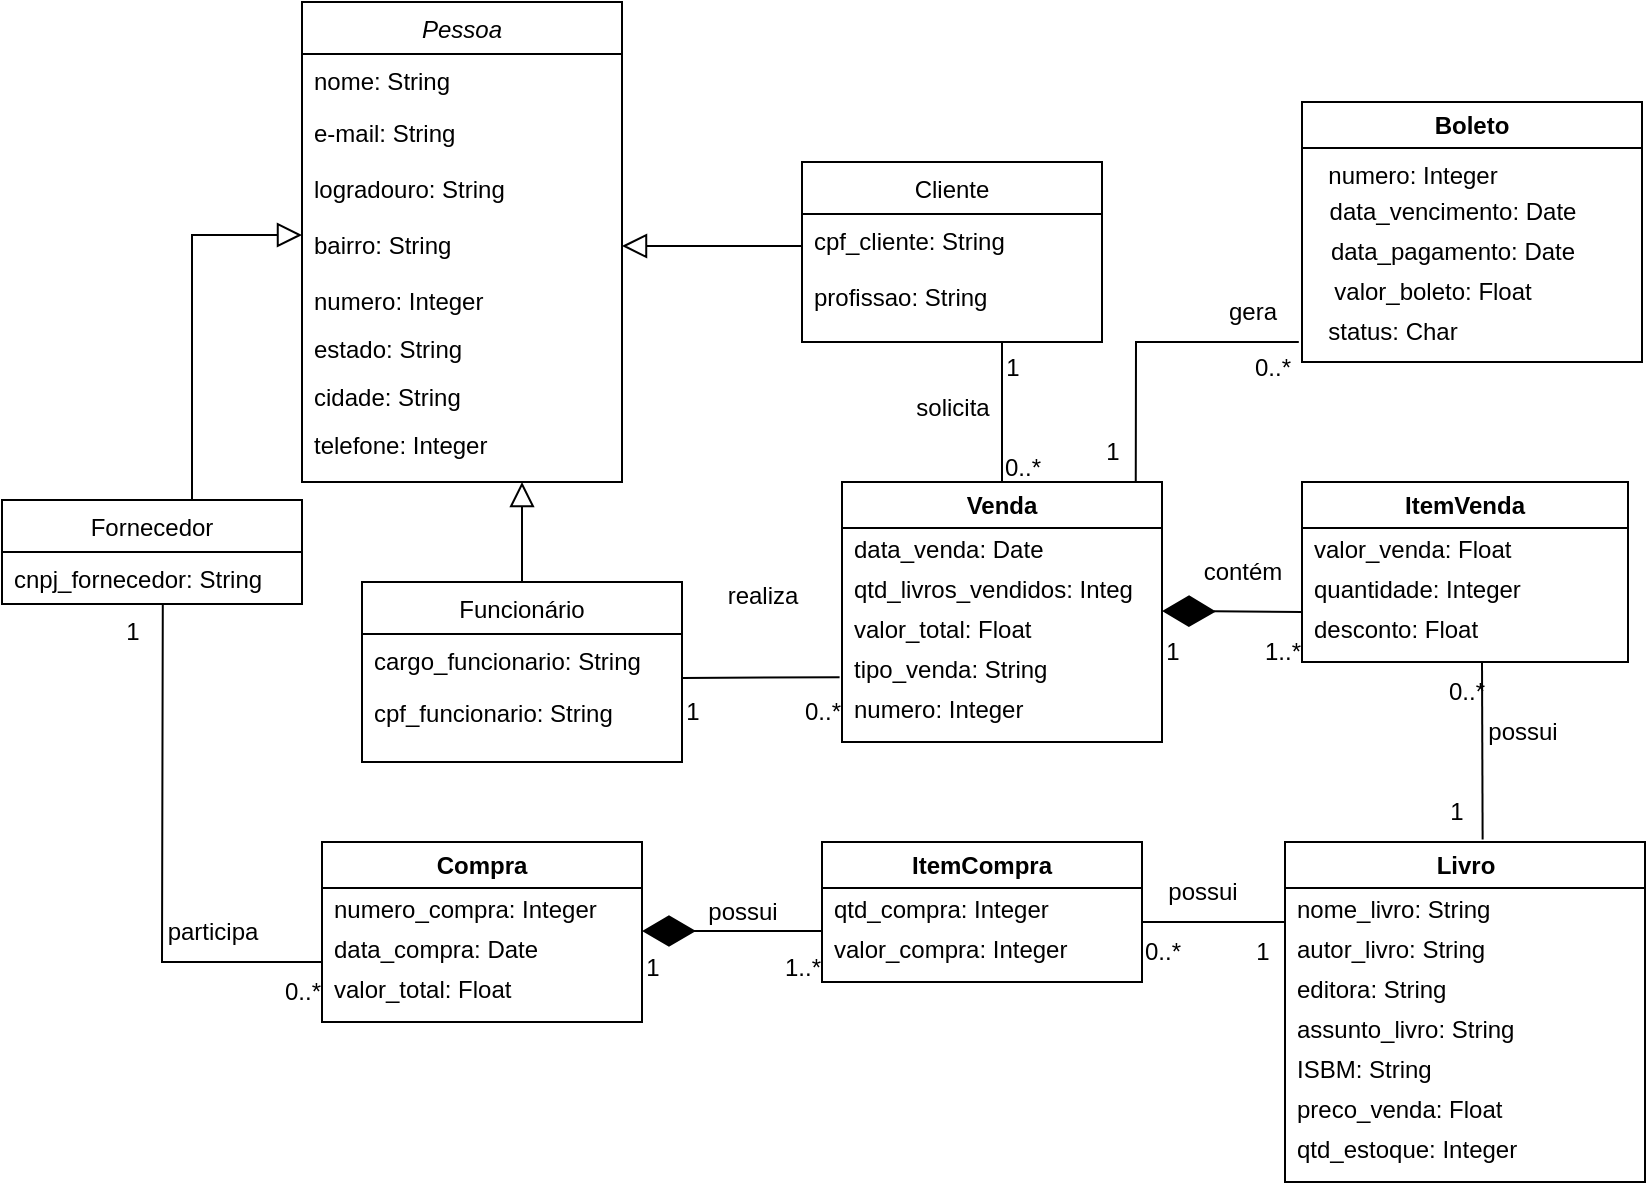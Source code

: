 <mxfile version="21.7.1" type="github">
  <diagram id="C5RBs43oDa-KdzZeNtuy" name="Page-1">
    <mxGraphModel dx="1290" dy="1735" grid="1" gridSize="10" guides="1" tooltips="1" connect="1" arrows="1" fold="1" page="1" pageScale="1" pageWidth="827" pageHeight="1169" math="0" shadow="0">
      <root>
        <mxCell id="WIyWlLk6GJQsqaUBKTNV-0" />
        <mxCell id="WIyWlLk6GJQsqaUBKTNV-1" parent="WIyWlLk6GJQsqaUBKTNV-0" />
        <mxCell id="zkfFHV4jXpPFQw0GAbJ--0" value="Pessoa" style="swimlane;fontStyle=2;align=center;verticalAlign=top;childLayout=stackLayout;horizontal=1;startSize=26;horizontalStack=0;resizeParent=1;resizeLast=0;collapsible=1;marginBottom=0;rounded=0;shadow=0;strokeWidth=1;" parent="WIyWlLk6GJQsqaUBKTNV-1" vertex="1">
          <mxGeometry x="150" y="-40" width="160" height="240" as="geometry">
            <mxRectangle x="230" y="140" width="160" height="26" as="alternateBounds" />
          </mxGeometry>
        </mxCell>
        <mxCell id="8dxnfPyvJ1v5oPELOGiW-13" value="nome: String" style="text;align=left;verticalAlign=top;spacingLeft=4;spacingRight=4;overflow=hidden;rotatable=0;points=[[0,0.5],[1,0.5]];portConstraint=eastwest;" vertex="1" parent="zkfFHV4jXpPFQw0GAbJ--0">
          <mxGeometry y="26" width="160" height="26" as="geometry" />
        </mxCell>
        <mxCell id="8dxnfPyvJ1v5oPELOGiW-15" value="e-mail: String" style="text;align=left;verticalAlign=top;spacingLeft=4;spacingRight=4;overflow=hidden;rotatable=0;points=[[0,0.5],[1,0.5]];portConstraint=eastwest;rounded=0;shadow=0;html=0;" vertex="1" parent="zkfFHV4jXpPFQw0GAbJ--0">
          <mxGeometry y="52" width="160" height="28" as="geometry" />
        </mxCell>
        <mxCell id="8dxnfPyvJ1v5oPELOGiW-14" value="logradouro: String" style="text;align=left;verticalAlign=top;spacingLeft=4;spacingRight=4;overflow=hidden;rotatable=0;points=[[0,0.5],[1,0.5]];portConstraint=eastwest;rounded=0;shadow=0;html=0;" vertex="1" parent="zkfFHV4jXpPFQw0GAbJ--0">
          <mxGeometry y="80" width="160" height="28" as="geometry" />
        </mxCell>
        <mxCell id="8dxnfPyvJ1v5oPELOGiW-121" value="bairro: String" style="text;align=left;verticalAlign=top;spacingLeft=4;spacingRight=4;overflow=hidden;rotatable=0;points=[[0,0.5],[1,0.5]];portConstraint=eastwest;rounded=0;shadow=0;html=0;" vertex="1" parent="zkfFHV4jXpPFQw0GAbJ--0">
          <mxGeometry y="108" width="160" height="28" as="geometry" />
        </mxCell>
        <mxCell id="8dxnfPyvJ1v5oPELOGiW-16" value="numero: Integer" style="text;align=left;verticalAlign=top;spacingLeft=4;spacingRight=4;overflow=hidden;rotatable=0;points=[[0,0.5],[1,0.5]];portConstraint=eastwest;rounded=0;shadow=0;html=0;" vertex="1" parent="zkfFHV4jXpPFQw0GAbJ--0">
          <mxGeometry y="136" width="160" height="24" as="geometry" />
        </mxCell>
        <mxCell id="8dxnfPyvJ1v5oPELOGiW-123" value="estado: String" style="text;align=left;verticalAlign=top;spacingLeft=4;spacingRight=4;overflow=hidden;rotatable=0;points=[[0,0.5],[1,0.5]];portConstraint=eastwest;rounded=0;shadow=0;html=0;" vertex="1" parent="zkfFHV4jXpPFQw0GAbJ--0">
          <mxGeometry y="160" width="160" height="24" as="geometry" />
        </mxCell>
        <mxCell id="8dxnfPyvJ1v5oPELOGiW-124" value="cidade: String" style="text;align=left;verticalAlign=top;spacingLeft=4;spacingRight=4;overflow=hidden;rotatable=0;points=[[0,0.5],[1,0.5]];portConstraint=eastwest;rounded=0;shadow=0;html=0;" vertex="1" parent="zkfFHV4jXpPFQw0GAbJ--0">
          <mxGeometry y="184" width="160" height="24" as="geometry" />
        </mxCell>
        <mxCell id="8dxnfPyvJ1v5oPELOGiW-125" value="telefone: Integer" style="text;align=left;verticalAlign=top;spacingLeft=4;spacingRight=4;overflow=hidden;rotatable=0;points=[[0,0.5],[1,0.5]];portConstraint=eastwest;rounded=0;shadow=0;html=0;" vertex="1" parent="zkfFHV4jXpPFQw0GAbJ--0">
          <mxGeometry y="208" width="160" height="24" as="geometry" />
        </mxCell>
        <mxCell id="zkfFHV4jXpPFQw0GAbJ--6" value="Cliente" style="swimlane;fontStyle=0;align=center;verticalAlign=top;childLayout=stackLayout;horizontal=1;startSize=26;horizontalStack=0;resizeParent=1;resizeLast=0;collapsible=1;marginBottom=0;rounded=0;shadow=0;strokeWidth=1;" parent="WIyWlLk6GJQsqaUBKTNV-1" vertex="1">
          <mxGeometry x="400" y="40" width="150" height="90" as="geometry">
            <mxRectangle x="130" y="380" width="160" height="26" as="alternateBounds" />
          </mxGeometry>
        </mxCell>
        <mxCell id="8dxnfPyvJ1v5oPELOGiW-11" value="cpf_cliente: String" style="text;align=left;verticalAlign=top;spacingLeft=4;spacingRight=4;overflow=hidden;rotatable=0;points=[[0,0.5],[1,0.5]];portConstraint=eastwest;rounded=0;shadow=0;html=0;" vertex="1" parent="zkfFHV4jXpPFQw0GAbJ--6">
          <mxGeometry y="26" width="150" height="28" as="geometry" />
        </mxCell>
        <mxCell id="8dxnfPyvJ1v5oPELOGiW-9" value="profissao: String" style="text;align=left;verticalAlign=top;spacingLeft=4;spacingRight=4;overflow=hidden;rotatable=0;points=[[0,0.5],[1,0.5]];portConstraint=eastwest;rounded=0;shadow=0;html=0;" vertex="1" parent="zkfFHV4jXpPFQw0GAbJ--6">
          <mxGeometry y="54" width="150" height="28" as="geometry" />
        </mxCell>
        <mxCell id="zkfFHV4jXpPFQw0GAbJ--12" value="" style="endArrow=block;endSize=10;endFill=0;shadow=0;strokeWidth=1;rounded=0;edgeStyle=elbowEdgeStyle;elbow=vertical;exitX=0.5;exitY=0;exitDx=0;exitDy=0;" parent="WIyWlLk6GJQsqaUBKTNV-1" edge="1">
          <mxGeometry width="160" relative="1" as="geometry">
            <mxPoint x="95" y="209.5" as="sourcePoint" />
            <mxPoint x="150" y="76.5" as="targetPoint" />
            <Array as="points">
              <mxPoint x="120" y="76.5" />
            </Array>
          </mxGeometry>
        </mxCell>
        <mxCell id="zkfFHV4jXpPFQw0GAbJ--13" value="Funcionário" style="swimlane;fontStyle=0;align=center;verticalAlign=top;childLayout=stackLayout;horizontal=1;startSize=26;horizontalStack=0;resizeParent=1;resizeLast=0;collapsible=1;marginBottom=0;rounded=0;shadow=0;strokeWidth=1;" parent="WIyWlLk6GJQsqaUBKTNV-1" vertex="1">
          <mxGeometry x="180" y="250" width="160" height="90" as="geometry">
            <mxRectangle x="340" y="380" width="170" height="26" as="alternateBounds" />
          </mxGeometry>
        </mxCell>
        <mxCell id="zkfFHV4jXpPFQw0GAbJ--14" value="cargo_funcionario: String" style="text;align=left;verticalAlign=top;spacingLeft=4;spacingRight=4;overflow=hidden;rotatable=0;points=[[0,0.5],[1,0.5]];portConstraint=eastwest;" parent="zkfFHV4jXpPFQw0GAbJ--13" vertex="1">
          <mxGeometry y="26" width="160" height="26" as="geometry" />
        </mxCell>
        <mxCell id="8dxnfPyvJ1v5oPELOGiW-18" value="cpf_funcionario: String" style="text;align=left;verticalAlign=top;spacingLeft=4;spacingRight=4;overflow=hidden;rotatable=0;points=[[0,0.5],[1,0.5]];portConstraint=eastwest;" vertex="1" parent="zkfFHV4jXpPFQw0GAbJ--13">
          <mxGeometry y="52" width="160" height="28" as="geometry" />
        </mxCell>
        <mxCell id="zkfFHV4jXpPFQw0GAbJ--16" value="" style="endArrow=block;endSize=10;endFill=0;shadow=0;strokeWidth=1;rounded=0;edgeStyle=elbowEdgeStyle;elbow=vertical;" parent="WIyWlLk6GJQsqaUBKTNV-1" source="zkfFHV4jXpPFQw0GAbJ--13" target="zkfFHV4jXpPFQw0GAbJ--0" edge="1">
          <mxGeometry width="160" relative="1" as="geometry">
            <mxPoint x="140" y="263" as="sourcePoint" />
            <mxPoint x="240" y="161" as="targetPoint" />
            <Array as="points">
              <mxPoint x="270" y="170" />
            </Array>
          </mxGeometry>
        </mxCell>
        <mxCell id="zkfFHV4jXpPFQw0GAbJ--17" value="Fornecedor" style="swimlane;fontStyle=0;align=center;verticalAlign=top;childLayout=stackLayout;horizontal=1;startSize=26;horizontalStack=0;resizeParent=1;resizeLast=0;collapsible=1;marginBottom=0;rounded=0;shadow=0;strokeWidth=1;" parent="WIyWlLk6GJQsqaUBKTNV-1" vertex="1">
          <mxGeometry y="209" width="150" height="52" as="geometry">
            <mxRectangle x="550" y="140" width="160" height="26" as="alternateBounds" />
          </mxGeometry>
        </mxCell>
        <mxCell id="zkfFHV4jXpPFQw0GAbJ--18" value="cnpj_fornecedor: String" style="text;align=left;verticalAlign=top;spacingLeft=4;spacingRight=4;overflow=hidden;rotatable=0;points=[[0,0.5],[1,0.5]];portConstraint=eastwest;" parent="zkfFHV4jXpPFQw0GAbJ--17" vertex="1">
          <mxGeometry y="26" width="150" height="26" as="geometry" />
        </mxCell>
        <mxCell id="8dxnfPyvJ1v5oPELOGiW-19" value="Livro" style="swimlane;whiteSpace=wrap;html=1;startSize=23;" vertex="1" parent="WIyWlLk6GJQsqaUBKTNV-1">
          <mxGeometry x="641.5" y="380" width="180" height="170" as="geometry" />
        </mxCell>
        <mxCell id="8dxnfPyvJ1v5oPELOGiW-21" value="nome_livro: String" style="text;align=left;verticalAlign=top;spacingLeft=4;spacingRight=4;overflow=hidden;rotatable=0;points=[[0,0.5],[1,0.5]];portConstraint=eastwest;rounded=0;shadow=0;html=0;" vertex="1" parent="8dxnfPyvJ1v5oPELOGiW-19">
          <mxGeometry y="20" width="150" height="28" as="geometry" />
        </mxCell>
        <mxCell id="8dxnfPyvJ1v5oPELOGiW-22" value="autor_livro: String" style="text;align=left;verticalAlign=top;spacingLeft=4;spacingRight=4;overflow=hidden;rotatable=0;points=[[0,0.5],[1,0.5]];portConstraint=eastwest;rounded=0;shadow=0;html=0;" vertex="1" parent="8dxnfPyvJ1v5oPELOGiW-19">
          <mxGeometry y="40" width="150" height="28" as="geometry" />
        </mxCell>
        <mxCell id="8dxnfPyvJ1v5oPELOGiW-23" value="editora: String" style="text;align=left;verticalAlign=top;spacingLeft=4;spacingRight=4;overflow=hidden;rotatable=0;points=[[0,0.5],[1,0.5]];portConstraint=eastwest;rounded=0;shadow=0;html=0;" vertex="1" parent="8dxnfPyvJ1v5oPELOGiW-19">
          <mxGeometry y="60" width="150" height="28" as="geometry" />
        </mxCell>
        <mxCell id="8dxnfPyvJ1v5oPELOGiW-24" value="assunto_livro: String" style="text;align=left;verticalAlign=top;spacingLeft=4;spacingRight=4;overflow=hidden;rotatable=0;points=[[0,0.5],[1,0.5]];portConstraint=eastwest;rounded=0;shadow=0;html=0;" vertex="1" parent="8dxnfPyvJ1v5oPELOGiW-19">
          <mxGeometry y="80" width="150" height="28" as="geometry" />
        </mxCell>
        <mxCell id="8dxnfPyvJ1v5oPELOGiW-25" value="ISBM: String" style="text;align=left;verticalAlign=top;spacingLeft=4;spacingRight=4;overflow=hidden;rotatable=0;points=[[0,0.5],[1,0.5]];portConstraint=eastwest;rounded=0;shadow=0;html=0;" vertex="1" parent="8dxnfPyvJ1v5oPELOGiW-19">
          <mxGeometry y="100" width="150" height="28" as="geometry" />
        </mxCell>
        <mxCell id="8dxnfPyvJ1v5oPELOGiW-27" value="preco_venda: Float" style="text;align=left;verticalAlign=top;spacingLeft=4;spacingRight=4;overflow=hidden;rotatable=0;points=[[0,0.5],[1,0.5]];portConstraint=eastwest;rounded=0;shadow=0;html=0;" vertex="1" parent="8dxnfPyvJ1v5oPELOGiW-19">
          <mxGeometry y="120" width="150" height="28" as="geometry" />
        </mxCell>
        <mxCell id="8dxnfPyvJ1v5oPELOGiW-28" value="qtd_estoque: Integer" style="text;align=left;verticalAlign=top;spacingLeft=4;spacingRight=4;overflow=hidden;rotatable=0;points=[[0,0.5],[1,0.5]];portConstraint=eastwest;rounded=0;shadow=0;html=0;" vertex="1" parent="8dxnfPyvJ1v5oPELOGiW-19">
          <mxGeometry y="140" width="150" height="28" as="geometry" />
        </mxCell>
        <mxCell id="8dxnfPyvJ1v5oPELOGiW-29" value="Venda" style="swimlane;whiteSpace=wrap;html=1;" vertex="1" parent="WIyWlLk6GJQsqaUBKTNV-1">
          <mxGeometry x="420" y="200" width="160" height="130" as="geometry" />
        </mxCell>
        <mxCell id="8dxnfPyvJ1v5oPELOGiW-30" value="data_venda: Date" style="text;align=left;verticalAlign=top;spacingLeft=4;spacingRight=4;overflow=hidden;rotatable=0;points=[[0,0.5],[1,0.5]];portConstraint=eastwest;rounded=0;shadow=0;html=0;" vertex="1" parent="8dxnfPyvJ1v5oPELOGiW-29">
          <mxGeometry y="20" width="150" height="28" as="geometry" />
        </mxCell>
        <mxCell id="8dxnfPyvJ1v5oPELOGiW-33" value="qtd_livros_vendidos: Integer&#xa;" style="text;align=left;verticalAlign=top;spacingLeft=4;spacingRight=4;overflow=hidden;rotatable=0;points=[[0,0.5],[1,0.5]];portConstraint=eastwest;rounded=0;shadow=0;html=0;" vertex="1" parent="8dxnfPyvJ1v5oPELOGiW-29">
          <mxGeometry y="40" width="150" height="28" as="geometry" />
        </mxCell>
        <mxCell id="8dxnfPyvJ1v5oPELOGiW-34" value="valor_total: Float" style="text;align=left;verticalAlign=top;spacingLeft=4;spacingRight=4;overflow=hidden;rotatable=0;points=[[0,0.5],[1,0.5]];portConstraint=eastwest;rounded=0;shadow=0;html=0;" vertex="1" parent="8dxnfPyvJ1v5oPELOGiW-29">
          <mxGeometry y="60" width="150" height="28" as="geometry" />
        </mxCell>
        <mxCell id="8dxnfPyvJ1v5oPELOGiW-35" value="tipo_venda: String" style="text;align=left;verticalAlign=top;spacingLeft=4;spacingRight=4;overflow=hidden;rotatable=0;points=[[0,0.5],[1,0.5]];portConstraint=eastwest;rounded=0;shadow=0;html=0;" vertex="1" parent="8dxnfPyvJ1v5oPELOGiW-29">
          <mxGeometry y="80" width="150" height="28" as="geometry" />
        </mxCell>
        <mxCell id="8dxnfPyvJ1v5oPELOGiW-36" value="numero: Integer" style="text;align=left;verticalAlign=top;spacingLeft=4;spacingRight=4;overflow=hidden;rotatable=0;points=[[0,0.5],[1,0.5]];portConstraint=eastwest;rounded=0;shadow=0;html=0;" vertex="1" parent="8dxnfPyvJ1v5oPELOGiW-29">
          <mxGeometry y="100" width="150" height="28" as="geometry" />
        </mxCell>
        <mxCell id="8dxnfPyvJ1v5oPELOGiW-37" value="ItemVenda" style="swimlane;whiteSpace=wrap;html=1;" vertex="1" parent="WIyWlLk6GJQsqaUBKTNV-1">
          <mxGeometry x="650" y="200" width="163" height="90" as="geometry" />
        </mxCell>
        <mxCell id="8dxnfPyvJ1v5oPELOGiW-38" value="valor_venda: Float" style="text;align=left;verticalAlign=top;spacingLeft=4;spacingRight=4;overflow=hidden;rotatable=0;points=[[0,0.5],[1,0.5]];portConstraint=eastwest;rounded=0;shadow=0;html=0;" vertex="1" parent="8dxnfPyvJ1v5oPELOGiW-37">
          <mxGeometry y="20" width="150" height="28" as="geometry" />
        </mxCell>
        <mxCell id="8dxnfPyvJ1v5oPELOGiW-39" value="quantidade: Integer" style="text;align=left;verticalAlign=top;spacingLeft=4;spacingRight=4;overflow=hidden;rotatable=0;points=[[0,0.5],[1,0.5]];portConstraint=eastwest;rounded=0;shadow=0;html=0;" vertex="1" parent="8dxnfPyvJ1v5oPELOGiW-37">
          <mxGeometry y="40" width="150" height="28" as="geometry" />
        </mxCell>
        <mxCell id="8dxnfPyvJ1v5oPELOGiW-42" value="desconto: Float" style="text;align=left;verticalAlign=top;spacingLeft=4;spacingRight=4;overflow=hidden;rotatable=0;points=[[0,0.5],[1,0.5]];portConstraint=eastwest;rounded=0;shadow=0;html=0;" vertex="1" parent="8dxnfPyvJ1v5oPELOGiW-37">
          <mxGeometry y="60" width="150" height="28" as="geometry" />
        </mxCell>
        <mxCell id="8dxnfPyvJ1v5oPELOGiW-41" value="" style="endArrow=block;endSize=10;endFill=0;shadow=0;strokeWidth=1;rounded=0;edgeStyle=elbowEdgeStyle;elbow=vertical;" edge="1" parent="WIyWlLk6GJQsqaUBKTNV-1">
          <mxGeometry width="160" relative="1" as="geometry">
            <mxPoint x="400" y="80" as="sourcePoint" />
            <mxPoint x="310" y="82" as="targetPoint" />
            <Array as="points">
              <mxPoint x="390" y="82" />
            </Array>
          </mxGeometry>
        </mxCell>
        <mxCell id="8dxnfPyvJ1v5oPELOGiW-45" value="realiza" style="text;html=1;align=center;verticalAlign=middle;resizable=0;points=[];autosize=1;strokeColor=none;fillColor=none;" vertex="1" parent="WIyWlLk6GJQsqaUBKTNV-1">
          <mxGeometry x="350" y="242" width="60" height="30" as="geometry" />
        </mxCell>
        <mxCell id="8dxnfPyvJ1v5oPELOGiW-48" value="" style="endArrow=none;html=1;rounded=0;exitX=0.549;exitY=-0.007;exitDx=0;exitDy=0;exitPerimeter=0;" edge="1" parent="WIyWlLk6GJQsqaUBKTNV-1" source="8dxnfPyvJ1v5oPELOGiW-19">
          <mxGeometry width="50" height="50" relative="1" as="geometry">
            <mxPoint x="740" y="350" as="sourcePoint" />
            <mxPoint x="740" y="290" as="targetPoint" />
          </mxGeometry>
        </mxCell>
        <mxCell id="8dxnfPyvJ1v5oPELOGiW-51" value="ItemCompra" style="swimlane;whiteSpace=wrap;html=1;startSize=23;" vertex="1" parent="WIyWlLk6GJQsqaUBKTNV-1">
          <mxGeometry x="410" y="380" width="160" height="70" as="geometry" />
        </mxCell>
        <mxCell id="8dxnfPyvJ1v5oPELOGiW-53" value="qtd_compra: Integer" style="text;align=left;verticalAlign=top;spacingLeft=4;spacingRight=4;overflow=hidden;rotatable=0;points=[[0,0.5],[1,0.5]];portConstraint=eastwest;rounded=0;shadow=0;html=0;" vertex="1" parent="8dxnfPyvJ1v5oPELOGiW-51">
          <mxGeometry y="20" width="150" height="28" as="geometry" />
        </mxCell>
        <mxCell id="8dxnfPyvJ1v5oPELOGiW-54" value="valor_compra: Integer" style="text;align=left;verticalAlign=top;spacingLeft=4;spacingRight=4;overflow=hidden;rotatable=0;points=[[0,0.5],[1,0.5]];portConstraint=eastwest;rounded=0;shadow=0;html=0;" vertex="1" parent="8dxnfPyvJ1v5oPELOGiW-51">
          <mxGeometry y="40" width="150" height="28" as="geometry" />
        </mxCell>
        <mxCell id="8dxnfPyvJ1v5oPELOGiW-55" value="Compra" style="swimlane;whiteSpace=wrap;html=1;startSize=23;" vertex="1" parent="WIyWlLk6GJQsqaUBKTNV-1">
          <mxGeometry x="160" y="380" width="160" height="90" as="geometry" />
        </mxCell>
        <mxCell id="8dxnfPyvJ1v5oPELOGiW-56" value="numero_compra: Integer" style="text;align=left;verticalAlign=top;spacingLeft=4;spacingRight=4;overflow=hidden;rotatable=0;points=[[0,0.5],[1,0.5]];portConstraint=eastwest;rounded=0;shadow=0;html=0;" vertex="1" parent="8dxnfPyvJ1v5oPELOGiW-55">
          <mxGeometry y="20" width="150" height="28" as="geometry" />
        </mxCell>
        <mxCell id="8dxnfPyvJ1v5oPELOGiW-58" value="data_compra: Date" style="text;align=left;verticalAlign=top;spacingLeft=4;spacingRight=4;overflow=hidden;rotatable=0;points=[[0,0.5],[1,0.5]];portConstraint=eastwest;rounded=0;shadow=0;html=0;" vertex="1" parent="8dxnfPyvJ1v5oPELOGiW-55">
          <mxGeometry y="40" width="150" height="28" as="geometry" />
        </mxCell>
        <mxCell id="8dxnfPyvJ1v5oPELOGiW-59" value="valor_total: Float" style="text;align=left;verticalAlign=top;spacingLeft=4;spacingRight=4;overflow=hidden;rotatable=0;points=[[0,0.5],[1,0.5]];portConstraint=eastwest;rounded=0;shadow=0;html=0;" vertex="1" parent="8dxnfPyvJ1v5oPELOGiW-55">
          <mxGeometry y="60" width="150" height="28" as="geometry" />
        </mxCell>
        <mxCell id="8dxnfPyvJ1v5oPELOGiW-67" value="" style="endArrow=none;html=1;rounded=0;entryX=0.72;entryY=-0.08;entryDx=0;entryDy=0;entryPerimeter=0;" edge="1" parent="WIyWlLk6GJQsqaUBKTNV-1" target="8dxnfPyvJ1v5oPELOGiW-120">
          <mxGeometry width="50" height="50" relative="1" as="geometry">
            <mxPoint x="340" y="298" as="sourcePoint" />
            <mxPoint x="416" y="270" as="targetPoint" />
          </mxGeometry>
        </mxCell>
        <mxCell id="8dxnfPyvJ1v5oPELOGiW-68" value="" style="endArrow=none;html=1;rounded=0;exitX=0;exitY=0;exitDx=0;exitDy=0;exitPerimeter=0;entryX=0.536;entryY=1;entryDx=0;entryDy=0;entryPerimeter=0;" edge="1" parent="WIyWlLk6GJQsqaUBKTNV-1" source="8dxnfPyvJ1v5oPELOGiW-59" target="zkfFHV4jXpPFQw0GAbJ--18">
          <mxGeometry width="50" height="50" relative="1" as="geometry">
            <mxPoint x="110" y="440" as="sourcePoint" />
            <mxPoint x="80" y="250" as="targetPoint" />
            <Array as="points">
              <mxPoint x="80" y="440" />
            </Array>
          </mxGeometry>
        </mxCell>
        <mxCell id="8dxnfPyvJ1v5oPELOGiW-69" value="participa" style="text;html=1;align=center;verticalAlign=middle;resizable=0;points=[];autosize=1;strokeColor=none;fillColor=none;" vertex="1" parent="WIyWlLk6GJQsqaUBKTNV-1">
          <mxGeometry x="70" y="410" width="70" height="30" as="geometry" />
        </mxCell>
        <mxCell id="8dxnfPyvJ1v5oPELOGiW-71" value="possui" style="text;html=1;align=center;verticalAlign=middle;resizable=0;points=[];autosize=1;strokeColor=none;fillColor=none;" vertex="1" parent="WIyWlLk6GJQsqaUBKTNV-1">
          <mxGeometry x="340" y="400" width="60" height="30" as="geometry" />
        </mxCell>
        <mxCell id="8dxnfPyvJ1v5oPELOGiW-73" value="" style="endArrow=none;html=1;rounded=0;" edge="1" parent="WIyWlLk6GJQsqaUBKTNV-1">
          <mxGeometry width="50" height="50" relative="1" as="geometry">
            <mxPoint x="570" y="420" as="sourcePoint" />
            <mxPoint x="641.5" y="420" as="targetPoint" />
            <Array as="points">
              <mxPoint x="611.5" y="420" />
            </Array>
          </mxGeometry>
        </mxCell>
        <mxCell id="8dxnfPyvJ1v5oPELOGiW-75" value="Boleto" style="swimlane;whiteSpace=wrap;html=1;" vertex="1" parent="WIyWlLk6GJQsqaUBKTNV-1">
          <mxGeometry x="650" y="10" width="170" height="130" as="geometry" />
        </mxCell>
        <mxCell id="8dxnfPyvJ1v5oPELOGiW-81" value="numero: Integer" style="text;html=1;align=center;verticalAlign=middle;resizable=0;points=[];autosize=1;strokeColor=none;fillColor=none;" vertex="1" parent="8dxnfPyvJ1v5oPELOGiW-75">
          <mxGeometry y="22" width="110" height="30" as="geometry" />
        </mxCell>
        <mxCell id="8dxnfPyvJ1v5oPELOGiW-82" value="data_vencimento: Date" style="text;html=1;align=center;verticalAlign=middle;resizable=0;points=[];autosize=1;strokeColor=none;fillColor=none;" vertex="1" parent="8dxnfPyvJ1v5oPELOGiW-75">
          <mxGeometry y="40" width="150" height="30" as="geometry" />
        </mxCell>
        <mxCell id="8dxnfPyvJ1v5oPELOGiW-84" value="data_pagamento: Date" style="text;html=1;align=center;verticalAlign=middle;resizable=0;points=[];autosize=1;strokeColor=none;fillColor=none;" vertex="1" parent="8dxnfPyvJ1v5oPELOGiW-75">
          <mxGeometry y="60" width="150" height="30" as="geometry" />
        </mxCell>
        <mxCell id="8dxnfPyvJ1v5oPELOGiW-85" value="valor_boleto: Float" style="text;html=1;align=center;verticalAlign=middle;resizable=0;points=[];autosize=1;strokeColor=none;fillColor=none;" vertex="1" parent="8dxnfPyvJ1v5oPELOGiW-75">
          <mxGeometry x="5" y="80" width="120" height="30" as="geometry" />
        </mxCell>
        <mxCell id="8dxnfPyvJ1v5oPELOGiW-86" value="status: Char" style="text;html=1;align=center;verticalAlign=middle;resizable=0;points=[];autosize=1;strokeColor=none;fillColor=none;" vertex="1" parent="8dxnfPyvJ1v5oPELOGiW-75">
          <mxGeometry y="100" width="90" height="30" as="geometry" />
        </mxCell>
        <mxCell id="8dxnfPyvJ1v5oPELOGiW-76" value="" style="endArrow=none;html=1;rounded=0;exitX=0.918;exitY=-0.003;exitDx=0;exitDy=0;exitPerimeter=0;entryX=0.968;entryY=1;entryDx=0;entryDy=0;entryPerimeter=0;" edge="1" parent="WIyWlLk6GJQsqaUBKTNV-1" source="8dxnfPyvJ1v5oPELOGiW-29" target="8dxnfPyvJ1v5oPELOGiW-80">
          <mxGeometry width="50" height="50" relative="1" as="geometry">
            <mxPoint x="560" y="190" as="sourcePoint" />
            <mxPoint x="650" y="140" as="targetPoint" />
            <Array as="points">
              <mxPoint x="567" y="130" />
              <mxPoint x="620" y="130" />
            </Array>
          </mxGeometry>
        </mxCell>
        <mxCell id="8dxnfPyvJ1v5oPELOGiW-78" value="" style="endArrow=none;html=1;rounded=0;exitX=0.5;exitY=0;exitDx=0;exitDy=0;" edge="1" parent="WIyWlLk6GJQsqaUBKTNV-1" source="8dxnfPyvJ1v5oPELOGiW-29">
          <mxGeometry width="50" height="50" relative="1" as="geometry">
            <mxPoint x="480" y="190" as="sourcePoint" />
            <mxPoint x="500" y="130" as="targetPoint" />
          </mxGeometry>
        </mxCell>
        <mxCell id="8dxnfPyvJ1v5oPELOGiW-79" value="solicita" style="text;html=1;align=center;verticalAlign=middle;resizable=0;points=[];autosize=1;strokeColor=none;fillColor=none;" vertex="1" parent="WIyWlLk6GJQsqaUBKTNV-1">
          <mxGeometry x="445" y="148" width="60" height="30" as="geometry" />
        </mxCell>
        <mxCell id="8dxnfPyvJ1v5oPELOGiW-80" value="gera" style="text;html=1;align=center;verticalAlign=middle;resizable=0;points=[];autosize=1;strokeColor=none;fillColor=none;" vertex="1" parent="WIyWlLk6GJQsqaUBKTNV-1">
          <mxGeometry x="600" y="100" width="50" height="30" as="geometry" />
        </mxCell>
        <mxCell id="8dxnfPyvJ1v5oPELOGiW-89" value="possui" style="text;html=1;align=center;verticalAlign=middle;resizable=0;points=[];autosize=1;strokeColor=none;fillColor=none;" vertex="1" parent="WIyWlLk6GJQsqaUBKTNV-1">
          <mxGeometry x="570" y="390" width="60" height="30" as="geometry" />
        </mxCell>
        <mxCell id="8dxnfPyvJ1v5oPELOGiW-90" value="possui" style="text;html=1;align=center;verticalAlign=middle;resizable=0;points=[];autosize=1;strokeColor=none;fillColor=none;" vertex="1" parent="WIyWlLk6GJQsqaUBKTNV-1">
          <mxGeometry x="730" y="310" width="60" height="30" as="geometry" />
        </mxCell>
        <mxCell id="8dxnfPyvJ1v5oPELOGiW-91" value="contém" style="text;html=1;align=center;verticalAlign=middle;resizable=0;points=[];autosize=1;strokeColor=none;fillColor=none;" vertex="1" parent="WIyWlLk6GJQsqaUBKTNV-1">
          <mxGeometry x="590" y="230" width="60" height="30" as="geometry" />
        </mxCell>
        <mxCell id="8dxnfPyvJ1v5oPELOGiW-98" value="0..*" style="text;html=1;align=center;verticalAlign=middle;resizable=0;points=[];autosize=1;strokeColor=none;fillColor=none;" vertex="1" parent="WIyWlLk6GJQsqaUBKTNV-1">
          <mxGeometry x="615" y="128" width="40" height="30" as="geometry" />
        </mxCell>
        <mxCell id="8dxnfPyvJ1v5oPELOGiW-101" value="1" style="text;html=1;align=center;verticalAlign=middle;resizable=0;points=[];autosize=1;strokeColor=none;fillColor=none;" vertex="1" parent="WIyWlLk6GJQsqaUBKTNV-1">
          <mxGeometry x="540" y="170" width="30" height="30" as="geometry" />
        </mxCell>
        <mxCell id="8dxnfPyvJ1v5oPELOGiW-103" value="" style="endArrow=diamondThin;endFill=1;endSize=24;html=1;rounded=0;exitX=0;exitY=0.161;exitDx=0;exitDy=0;exitPerimeter=0;" edge="1" parent="WIyWlLk6GJQsqaUBKTNV-1" source="8dxnfPyvJ1v5oPELOGiW-54">
          <mxGeometry width="160" relative="1" as="geometry">
            <mxPoint x="380" y="424.5" as="sourcePoint" />
            <mxPoint x="320" y="424.5" as="targetPoint" />
          </mxGeometry>
        </mxCell>
        <mxCell id="8dxnfPyvJ1v5oPELOGiW-104" value="" style="endArrow=diamondThin;endFill=1;endSize=24;html=1;rounded=0;" edge="1" parent="WIyWlLk6GJQsqaUBKTNV-1">
          <mxGeometry width="160" relative="1" as="geometry">
            <mxPoint x="650" y="265" as="sourcePoint" />
            <mxPoint x="580" y="264.5" as="targetPoint" />
          </mxGeometry>
        </mxCell>
        <mxCell id="8dxnfPyvJ1v5oPELOGiW-105" value="1" style="text;html=1;align=center;verticalAlign=middle;resizable=0;points=[];autosize=1;strokeColor=none;fillColor=none;" vertex="1" parent="WIyWlLk6GJQsqaUBKTNV-1">
          <mxGeometry x="570" y="270" width="30" height="30" as="geometry" />
        </mxCell>
        <mxCell id="8dxnfPyvJ1v5oPELOGiW-106" value="1..*" style="text;html=1;align=center;verticalAlign=middle;resizable=0;points=[];autosize=1;strokeColor=none;fillColor=none;" vertex="1" parent="WIyWlLk6GJQsqaUBKTNV-1">
          <mxGeometry x="620" y="270" width="40" height="30" as="geometry" />
        </mxCell>
        <mxCell id="8dxnfPyvJ1v5oPELOGiW-107" value="0..*" style="text;html=1;align=center;verticalAlign=middle;resizable=0;points=[];autosize=1;strokeColor=none;fillColor=none;" vertex="1" parent="WIyWlLk6GJQsqaUBKTNV-1">
          <mxGeometry x="711.5" y="290" width="40" height="30" as="geometry" />
        </mxCell>
        <mxCell id="8dxnfPyvJ1v5oPELOGiW-108" value="1" style="text;html=1;align=center;verticalAlign=middle;resizable=0;points=[];autosize=1;strokeColor=none;fillColor=none;" vertex="1" parent="WIyWlLk6GJQsqaUBKTNV-1">
          <mxGeometry x="711.5" y="350" width="30" height="30" as="geometry" />
        </mxCell>
        <mxCell id="8dxnfPyvJ1v5oPELOGiW-109" value="1" style="text;html=1;align=center;verticalAlign=middle;resizable=0;points=[];autosize=1;strokeColor=none;fillColor=none;" vertex="1" parent="WIyWlLk6GJQsqaUBKTNV-1">
          <mxGeometry x="615" y="420" width="30" height="30" as="geometry" />
        </mxCell>
        <mxCell id="8dxnfPyvJ1v5oPELOGiW-110" value="0..*" style="text;html=1;align=center;verticalAlign=middle;resizable=0;points=[];autosize=1;strokeColor=none;fillColor=none;" vertex="1" parent="WIyWlLk6GJQsqaUBKTNV-1">
          <mxGeometry x="560" y="420" width="40" height="30" as="geometry" />
        </mxCell>
        <mxCell id="8dxnfPyvJ1v5oPELOGiW-111" value="1" style="text;html=1;align=center;verticalAlign=middle;resizable=0;points=[];autosize=1;strokeColor=none;fillColor=none;" vertex="1" parent="WIyWlLk6GJQsqaUBKTNV-1">
          <mxGeometry x="310" y="428" width="30" height="30" as="geometry" />
        </mxCell>
        <mxCell id="8dxnfPyvJ1v5oPELOGiW-112" value="1..*" style="text;html=1;align=center;verticalAlign=middle;resizable=0;points=[];autosize=1;strokeColor=none;fillColor=none;" vertex="1" parent="WIyWlLk6GJQsqaUBKTNV-1">
          <mxGeometry x="380" y="428" width="40" height="30" as="geometry" />
        </mxCell>
        <mxCell id="8dxnfPyvJ1v5oPELOGiW-113" value="1" style="text;html=1;align=center;verticalAlign=middle;resizable=0;points=[];autosize=1;strokeColor=none;fillColor=none;" vertex="1" parent="WIyWlLk6GJQsqaUBKTNV-1">
          <mxGeometry x="50" y="260" width="30" height="30" as="geometry" />
        </mxCell>
        <mxCell id="8dxnfPyvJ1v5oPELOGiW-114" value="0..*" style="text;html=1;align=center;verticalAlign=middle;resizable=0;points=[];autosize=1;strokeColor=none;fillColor=none;" vertex="1" parent="WIyWlLk6GJQsqaUBKTNV-1">
          <mxGeometry x="130" y="440" width="40" height="30" as="geometry" />
        </mxCell>
        <mxCell id="8dxnfPyvJ1v5oPELOGiW-116" value="1" style="text;html=1;align=center;verticalAlign=middle;resizable=0;points=[];autosize=1;strokeColor=none;fillColor=none;" vertex="1" parent="WIyWlLk6GJQsqaUBKTNV-1">
          <mxGeometry x="490" y="128" width="30" height="30" as="geometry" />
        </mxCell>
        <mxCell id="8dxnfPyvJ1v5oPELOGiW-118" value="0..*" style="text;html=1;align=center;verticalAlign=middle;resizable=0;points=[];autosize=1;strokeColor=none;fillColor=none;" vertex="1" parent="WIyWlLk6GJQsqaUBKTNV-1">
          <mxGeometry x="490" y="178" width="40" height="30" as="geometry" />
        </mxCell>
        <mxCell id="8dxnfPyvJ1v5oPELOGiW-119" value="1" style="text;html=1;align=center;verticalAlign=middle;resizable=0;points=[];autosize=1;strokeColor=none;fillColor=none;" vertex="1" parent="WIyWlLk6GJQsqaUBKTNV-1">
          <mxGeometry x="330" y="300" width="30" height="30" as="geometry" />
        </mxCell>
        <mxCell id="8dxnfPyvJ1v5oPELOGiW-120" value="0..*" style="text;html=1;align=center;verticalAlign=middle;resizable=0;points=[];autosize=1;strokeColor=none;fillColor=none;" vertex="1" parent="WIyWlLk6GJQsqaUBKTNV-1">
          <mxGeometry x="390" y="300" width="40" height="30" as="geometry" />
        </mxCell>
      </root>
    </mxGraphModel>
  </diagram>
</mxfile>
